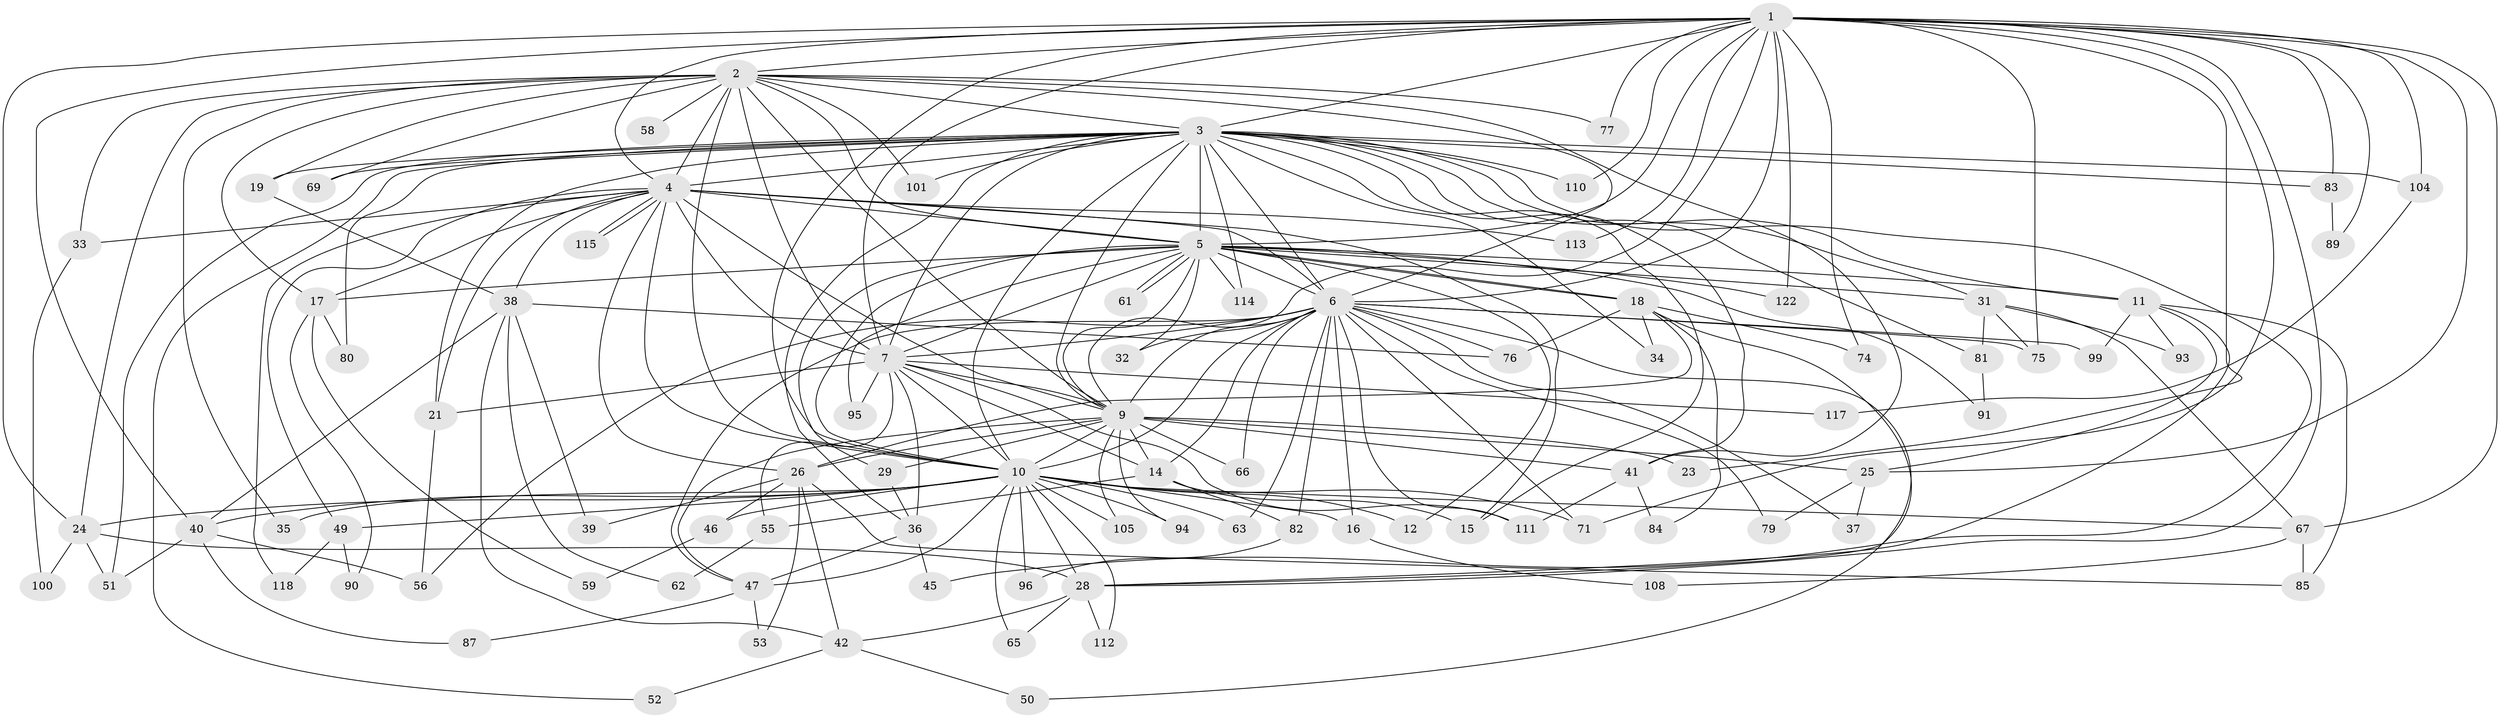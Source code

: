 // original degree distribution, {24: 0.02459016393442623, 20: 0.00819672131147541, 22: 0.00819672131147541, 18: 0.00819672131147541, 17: 0.00819672131147541, 16: 0.00819672131147541, 19: 0.00819672131147541, 23: 0.00819672131147541, 8: 0.01639344262295082, 2: 0.5409836065573771, 9: 0.01639344262295082, 6: 0.040983606557377046, 3: 0.20491803278688525, 5: 0.04918032786885246, 4: 0.03278688524590164, 7: 0.01639344262295082}
// Generated by graph-tools (version 1.1) at 2025/41/03/06/25 10:41:36]
// undirected, 90 vertices, 221 edges
graph export_dot {
graph [start="1"]
  node [color=gray90,style=filled];
  1 [super="+27"];
  2 [super="+20"];
  3 [super="+13"];
  4 [super="+109"];
  5 [super="+22"];
  6 [super="+8"];
  7 [super="+72"];
  9 [super="+102"];
  10 [super="+57"];
  11 [super="+43"];
  12;
  14 [super="+44"];
  15 [super="+97"];
  16;
  17 [super="+30"];
  18 [super="+88"];
  19;
  21 [super="+64"];
  23;
  24 [super="+92"];
  25;
  26 [super="+86"];
  28 [super="+60"];
  29 [super="+120"];
  31 [super="+106"];
  32;
  33;
  34;
  35;
  36 [super="+98"];
  37;
  38 [super="+121"];
  39;
  40 [super="+48"];
  41 [super="+68"];
  42 [super="+70"];
  45;
  46;
  47 [super="+54"];
  49;
  50;
  51 [super="+78"];
  52;
  53;
  55;
  56 [super="+103"];
  58;
  59;
  61;
  62;
  63;
  65;
  66;
  67 [super="+73"];
  69;
  71 [super="+116"];
  74;
  75;
  76;
  77;
  79;
  80;
  81;
  82;
  83;
  84;
  85 [super="+107"];
  87;
  89;
  90;
  91;
  93;
  94;
  95;
  96;
  99;
  100;
  101;
  104;
  105;
  108;
  110;
  111 [super="+119"];
  112;
  113;
  114;
  115;
  117;
  118;
  122;
  1 -- 2;
  1 -- 3;
  1 -- 4;
  1 -- 5;
  1 -- 6 [weight=2];
  1 -- 7;
  1 -- 9;
  1 -- 10;
  1 -- 23;
  1 -- 24;
  1 -- 28;
  1 -- 40;
  1 -- 67;
  1 -- 71;
  1 -- 74;
  1 -- 75;
  1 -- 83;
  1 -- 89;
  1 -- 104;
  1 -- 110;
  1 -- 113;
  1 -- 122;
  1 -- 77;
  1 -- 25;
  2 -- 3;
  2 -- 4;
  2 -- 5;
  2 -- 6 [weight=2];
  2 -- 7;
  2 -- 9;
  2 -- 10;
  2 -- 17;
  2 -- 19 [weight=2];
  2 -- 24;
  2 -- 35;
  2 -- 41 [weight=2];
  2 -- 58 [weight=2];
  2 -- 69;
  2 -- 77;
  2 -- 101;
  2 -- 33;
  3 -- 4 [weight=2];
  3 -- 5;
  3 -- 6 [weight=2];
  3 -- 7 [weight=2];
  3 -- 9;
  3 -- 10;
  3 -- 11 [weight=2];
  3 -- 21;
  3 -- 31;
  3 -- 36;
  3 -- 41;
  3 -- 51;
  3 -- 52;
  3 -- 69;
  3 -- 81;
  3 -- 83;
  3 -- 101;
  3 -- 104;
  3 -- 110;
  3 -- 114;
  3 -- 34;
  3 -- 45;
  3 -- 15;
  3 -- 80;
  3 -- 19;
  4 -- 5 [weight=2];
  4 -- 6 [weight=2];
  4 -- 7;
  4 -- 9;
  4 -- 10;
  4 -- 15;
  4 -- 21;
  4 -- 26;
  4 -- 33;
  4 -- 38;
  4 -- 49;
  4 -- 113;
  4 -- 115;
  4 -- 115;
  4 -- 118;
  4 -- 17;
  5 -- 6 [weight=2];
  5 -- 7;
  5 -- 9;
  5 -- 10;
  5 -- 11;
  5 -- 12;
  5 -- 17;
  5 -- 18 [weight=2];
  5 -- 18;
  5 -- 29;
  5 -- 31;
  5 -- 32;
  5 -- 61;
  5 -- 61;
  5 -- 91;
  5 -- 114;
  5 -- 122;
  5 -- 95;
  6 -- 7 [weight=2];
  6 -- 9 [weight=2];
  6 -- 10 [weight=2];
  6 -- 14;
  6 -- 16;
  6 -- 47;
  6 -- 56;
  6 -- 75;
  6 -- 76;
  6 -- 82;
  6 -- 99;
  6 -- 66;
  6 -- 79;
  6 -- 32;
  6 -- 37;
  6 -- 111;
  6 -- 50;
  6 -- 63;
  6 -- 71;
  7 -- 9;
  7 -- 10;
  7 -- 36;
  7 -- 55;
  7 -- 95;
  7 -- 111;
  7 -- 117;
  7 -- 14;
  7 -- 21;
  9 -- 10;
  9 -- 14;
  9 -- 23;
  9 -- 25;
  9 -- 29;
  9 -- 66;
  9 -- 94;
  9 -- 105;
  9 -- 41;
  9 -- 47;
  9 -- 26;
  10 -- 12;
  10 -- 16;
  10 -- 28;
  10 -- 35;
  10 -- 40;
  10 -- 46;
  10 -- 47;
  10 -- 49;
  10 -- 65;
  10 -- 67;
  10 -- 71;
  10 -- 105;
  10 -- 112;
  10 -- 96;
  10 -- 24;
  10 -- 94;
  10 -- 63;
  11 -- 25;
  11 -- 85;
  11 -- 93;
  11 -- 99;
  11 -- 28;
  14 -- 55;
  14 -- 82;
  14 -- 15;
  16 -- 108;
  17 -- 80;
  17 -- 90;
  17 -- 59;
  18 -- 26;
  18 -- 34;
  18 -- 74;
  18 -- 76;
  18 -- 84;
  18 -- 28;
  19 -- 38;
  21 -- 56;
  24 -- 51;
  24 -- 100;
  24 -- 28;
  25 -- 37;
  25 -- 79;
  26 -- 39;
  26 -- 46;
  26 -- 53;
  26 -- 85;
  26 -- 42;
  28 -- 42;
  28 -- 65;
  28 -- 112;
  29 -- 36;
  31 -- 81;
  31 -- 93;
  31 -- 67;
  31 -- 75;
  33 -- 100;
  36 -- 45;
  36 -- 47;
  38 -- 39;
  38 -- 42;
  38 -- 62;
  38 -- 40;
  38 -- 76;
  40 -- 56;
  40 -- 87;
  40 -- 51;
  41 -- 84;
  41 -- 111;
  42 -- 50;
  42 -- 52;
  46 -- 59;
  47 -- 53;
  47 -- 87;
  49 -- 90;
  49 -- 118;
  55 -- 62;
  67 -- 108;
  67 -- 85;
  81 -- 91;
  82 -- 96;
  83 -- 89;
  104 -- 117;
}
